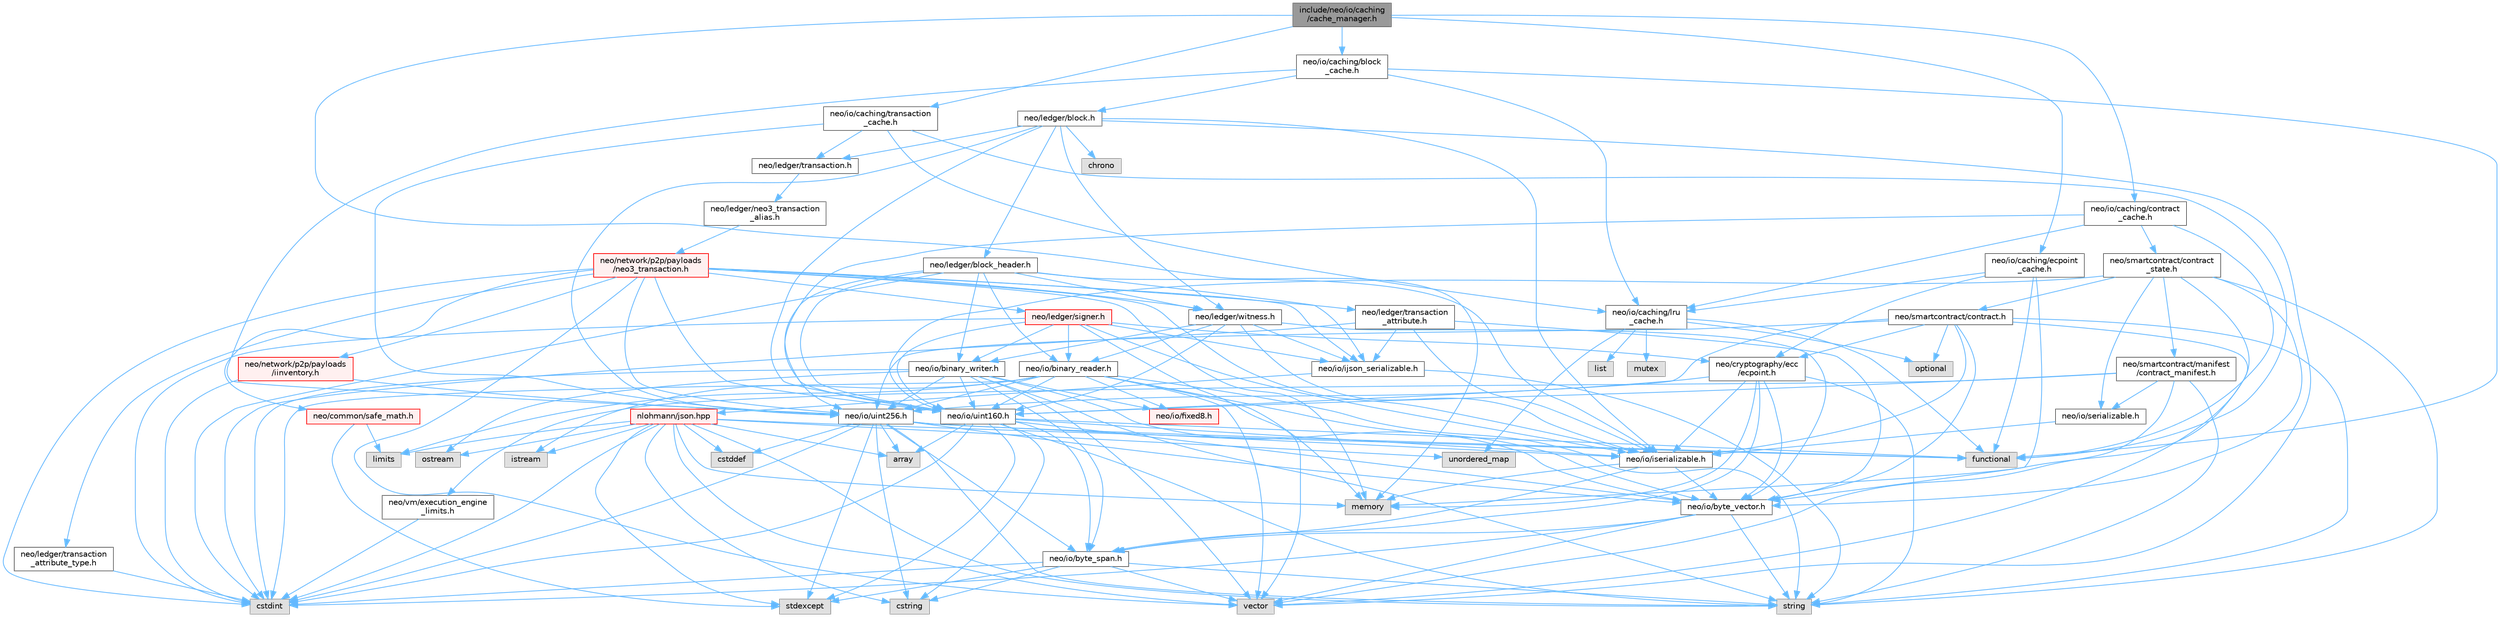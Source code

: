 digraph "include/neo/io/caching/cache_manager.h"
{
 // LATEX_PDF_SIZE
  bgcolor="transparent";
  edge [fontname=Helvetica,fontsize=10,labelfontname=Helvetica,labelfontsize=10];
  node [fontname=Helvetica,fontsize=10,shape=box,height=0.2,width=0.4];
  Node1 [id="Node000001",label="include/neo/io/caching\l/cache_manager.h",height=0.2,width=0.4,color="gray40", fillcolor="grey60", style="filled", fontcolor="black",tooltip=" "];
  Node1 -> Node2 [id="edge1_Node000001_Node000002",color="steelblue1",style="solid",tooltip=" "];
  Node2 [id="Node000002",label="neo/io/caching/block\l_cache.h",height=0.2,width=0.4,color="grey40", fillcolor="white", style="filled",URL="$block__cache_8h.html",tooltip=" "];
  Node2 -> Node3 [id="edge2_Node000002_Node000003",color="steelblue1",style="solid",tooltip=" "];
  Node3 [id="Node000003",label="neo/io/caching/lru\l_cache.h",height=0.2,width=0.4,color="grey40", fillcolor="white", style="filled",URL="$caching_2lru__cache_8h.html",tooltip=" "];
  Node3 -> Node4 [id="edge3_Node000003_Node000004",color="steelblue1",style="solid",tooltip=" "];
  Node4 [id="Node000004",label="functional",height=0.2,width=0.4,color="grey60", fillcolor="#E0E0E0", style="filled",tooltip=" "];
  Node3 -> Node5 [id="edge4_Node000003_Node000005",color="steelblue1",style="solid",tooltip=" "];
  Node5 [id="Node000005",label="list",height=0.2,width=0.4,color="grey60", fillcolor="#E0E0E0", style="filled",tooltip=" "];
  Node3 -> Node6 [id="edge5_Node000003_Node000006",color="steelblue1",style="solid",tooltip=" "];
  Node6 [id="Node000006",label="mutex",height=0.2,width=0.4,color="grey60", fillcolor="#E0E0E0", style="filled",tooltip=" "];
  Node3 -> Node7 [id="edge6_Node000003_Node000007",color="steelblue1",style="solid",tooltip=" "];
  Node7 [id="Node000007",label="optional",height=0.2,width=0.4,color="grey60", fillcolor="#E0E0E0", style="filled",tooltip=" "];
  Node3 -> Node8 [id="edge7_Node000003_Node000008",color="steelblue1",style="solid",tooltip=" "];
  Node8 [id="Node000008",label="unordered_map",height=0.2,width=0.4,color="grey60", fillcolor="#E0E0E0", style="filled",tooltip=" "];
  Node2 -> Node9 [id="edge8_Node000002_Node000009",color="steelblue1",style="solid",tooltip=" "];
  Node9 [id="Node000009",label="neo/io/uint256.h",height=0.2,width=0.4,color="grey40", fillcolor="white", style="filled",URL="$uint256_8h.html",tooltip=" "];
  Node9 -> Node10 [id="edge9_Node000009_Node000010",color="steelblue1",style="solid",tooltip=" "];
  Node10 [id="Node000010",label="neo/io/byte_span.h",height=0.2,width=0.4,color="grey40", fillcolor="white", style="filled",URL="$io_2byte__span_8h.html",tooltip=" "];
  Node10 -> Node11 [id="edge10_Node000010_Node000011",color="steelblue1",style="solid",tooltip=" "];
  Node11 [id="Node000011",label="cstdint",height=0.2,width=0.4,color="grey60", fillcolor="#E0E0E0", style="filled",tooltip=" "];
  Node10 -> Node12 [id="edge11_Node000010_Node000012",color="steelblue1",style="solid",tooltip=" "];
  Node12 [id="Node000012",label="cstring",height=0.2,width=0.4,color="grey60", fillcolor="#E0E0E0", style="filled",tooltip=" "];
  Node10 -> Node13 [id="edge12_Node000010_Node000013",color="steelblue1",style="solid",tooltip=" "];
  Node13 [id="Node000013",label="stdexcept",height=0.2,width=0.4,color="grey60", fillcolor="#E0E0E0", style="filled",tooltip=" "];
  Node10 -> Node14 [id="edge13_Node000010_Node000014",color="steelblue1",style="solid",tooltip=" "];
  Node14 [id="Node000014",label="string",height=0.2,width=0.4,color="grey60", fillcolor="#E0E0E0", style="filled",tooltip=" "];
  Node10 -> Node15 [id="edge14_Node000010_Node000015",color="steelblue1",style="solid",tooltip=" "];
  Node15 [id="Node000015",label="vector",height=0.2,width=0.4,color="grey60", fillcolor="#E0E0E0", style="filled",tooltip=" "];
  Node9 -> Node16 [id="edge15_Node000009_Node000016",color="steelblue1",style="solid",tooltip=" "];
  Node16 [id="Node000016",label="neo/io/byte_vector.h",height=0.2,width=0.4,color="grey40", fillcolor="white", style="filled",URL="$io_2byte__vector_8h.html",tooltip=" "];
  Node16 -> Node10 [id="edge16_Node000016_Node000010",color="steelblue1",style="solid",tooltip=" "];
  Node16 -> Node11 [id="edge17_Node000016_Node000011",color="steelblue1",style="solid",tooltip=" "];
  Node16 -> Node14 [id="edge18_Node000016_Node000014",color="steelblue1",style="solid",tooltip=" "];
  Node16 -> Node15 [id="edge19_Node000016_Node000015",color="steelblue1",style="solid",tooltip=" "];
  Node9 -> Node17 [id="edge20_Node000009_Node000017",color="steelblue1",style="solid",tooltip=" "];
  Node17 [id="Node000017",label="neo/io/iserializable.h",height=0.2,width=0.4,color="grey40", fillcolor="white", style="filled",URL="$iserializable_8h.html",tooltip=" "];
  Node17 -> Node10 [id="edge21_Node000017_Node000010",color="steelblue1",style="solid",tooltip=" "];
  Node17 -> Node16 [id="edge22_Node000017_Node000016",color="steelblue1",style="solid",tooltip=" "];
  Node17 -> Node18 [id="edge23_Node000017_Node000018",color="steelblue1",style="solid",tooltip=" "];
  Node18 [id="Node000018",label="memory",height=0.2,width=0.4,color="grey60", fillcolor="#E0E0E0", style="filled",tooltip=" "];
  Node9 -> Node19 [id="edge24_Node000009_Node000019",color="steelblue1",style="solid",tooltip=" "];
  Node19 [id="Node000019",label="array",height=0.2,width=0.4,color="grey60", fillcolor="#E0E0E0", style="filled",tooltip=" "];
  Node9 -> Node20 [id="edge25_Node000009_Node000020",color="steelblue1",style="solid",tooltip=" "];
  Node20 [id="Node000020",label="cstddef",height=0.2,width=0.4,color="grey60", fillcolor="#E0E0E0", style="filled",tooltip=" "];
  Node9 -> Node11 [id="edge26_Node000009_Node000011",color="steelblue1",style="solid",tooltip=" "];
  Node9 -> Node12 [id="edge27_Node000009_Node000012",color="steelblue1",style="solid",tooltip=" "];
  Node9 -> Node4 [id="edge28_Node000009_Node000004",color="steelblue1",style="solid",tooltip=" "];
  Node9 -> Node13 [id="edge29_Node000009_Node000013",color="steelblue1",style="solid",tooltip=" "];
  Node9 -> Node14 [id="edge30_Node000009_Node000014",color="steelblue1",style="solid",tooltip=" "];
  Node2 -> Node21 [id="edge31_Node000002_Node000021",color="steelblue1",style="solid",tooltip=" "];
  Node21 [id="Node000021",label="neo/ledger/block.h",height=0.2,width=0.4,color="grey40", fillcolor="white", style="filled",URL="$ledger_2block_8h.html",tooltip=" "];
  Node21 -> Node17 [id="edge32_Node000021_Node000017",color="steelblue1",style="solid",tooltip=" "];
  Node21 -> Node22 [id="edge33_Node000021_Node000022",color="steelblue1",style="solid",tooltip=" "];
  Node22 [id="Node000022",label="neo/io/uint160.h",height=0.2,width=0.4,color="grey40", fillcolor="white", style="filled",URL="$uint160_8h.html",tooltip=" "];
  Node22 -> Node10 [id="edge34_Node000022_Node000010",color="steelblue1",style="solid",tooltip=" "];
  Node22 -> Node16 [id="edge35_Node000022_Node000016",color="steelblue1",style="solid",tooltip=" "];
  Node22 -> Node17 [id="edge36_Node000022_Node000017",color="steelblue1",style="solid",tooltip=" "];
  Node22 -> Node19 [id="edge37_Node000022_Node000019",color="steelblue1",style="solid",tooltip=" "];
  Node22 -> Node11 [id="edge38_Node000022_Node000011",color="steelblue1",style="solid",tooltip=" "];
  Node22 -> Node12 [id="edge39_Node000022_Node000012",color="steelblue1",style="solid",tooltip=" "];
  Node22 -> Node4 [id="edge40_Node000022_Node000004",color="steelblue1",style="solid",tooltip=" "];
  Node22 -> Node13 [id="edge41_Node000022_Node000013",color="steelblue1",style="solid",tooltip=" "];
  Node22 -> Node14 [id="edge42_Node000022_Node000014",color="steelblue1",style="solid",tooltip=" "];
  Node21 -> Node9 [id="edge43_Node000021_Node000009",color="steelblue1",style="solid",tooltip=" "];
  Node21 -> Node23 [id="edge44_Node000021_Node000023",color="steelblue1",style="solid",tooltip=" "];
  Node23 [id="Node000023",label="neo/ledger/block_header.h",height=0.2,width=0.4,color="grey40", fillcolor="white", style="filled",URL="$block__header_8h.html",tooltip=" "];
  Node23 -> Node24 [id="edge45_Node000023_Node000024",color="steelblue1",style="solid",tooltip=" "];
  Node24 [id="Node000024",label="neo/io/binary_reader.h",height=0.2,width=0.4,color="grey40", fillcolor="white", style="filled",URL="$binary__reader_8h.html",tooltip=" "];
  Node24 -> Node16 [id="edge46_Node000024_Node000016",color="steelblue1",style="solid",tooltip=" "];
  Node24 -> Node25 [id="edge47_Node000024_Node000025",color="steelblue1",style="solid",tooltip=" "];
  Node25 [id="Node000025",label="neo/io/fixed8.h",height=0.2,width=0.4,color="red", fillcolor="#FFF0F0", style="filled",URL="$io_2fixed8_8h.html",tooltip=" "];
  Node24 -> Node22 [id="edge48_Node000024_Node000022",color="steelblue1",style="solid",tooltip=" "];
  Node24 -> Node9 [id="edge49_Node000024_Node000009",color="steelblue1",style="solid",tooltip=" "];
  Node24 -> Node11 [id="edge50_Node000024_Node000011",color="steelblue1",style="solid",tooltip=" "];
  Node24 -> Node28 [id="edge51_Node000024_Node000028",color="steelblue1",style="solid",tooltip=" "];
  Node28 [id="Node000028",label="istream",height=0.2,width=0.4,color="grey60", fillcolor="#E0E0E0", style="filled",tooltip=" "];
  Node24 -> Node27 [id="edge52_Node000024_Node000027",color="steelblue1",style="solid",tooltip=" "];
  Node27 [id="Node000027",label="limits",height=0.2,width=0.4,color="grey60", fillcolor="#E0E0E0", style="filled",tooltip=" "];
  Node24 -> Node18 [id="edge53_Node000024_Node000018",color="steelblue1",style="solid",tooltip=" "];
  Node24 -> Node14 [id="edge54_Node000024_Node000014",color="steelblue1",style="solid",tooltip=" "];
  Node24 -> Node15 [id="edge55_Node000024_Node000015",color="steelblue1",style="solid",tooltip=" "];
  Node23 -> Node29 [id="edge56_Node000023_Node000029",color="steelblue1",style="solid",tooltip=" "];
  Node29 [id="Node000029",label="neo/io/binary_writer.h",height=0.2,width=0.4,color="grey40", fillcolor="white", style="filled",URL="$binary__writer_8h.html",tooltip=" "];
  Node29 -> Node10 [id="edge57_Node000029_Node000010",color="steelblue1",style="solid",tooltip=" "];
  Node29 -> Node16 [id="edge58_Node000029_Node000016",color="steelblue1",style="solid",tooltip=" "];
  Node29 -> Node25 [id="edge59_Node000029_Node000025",color="steelblue1",style="solid",tooltip=" "];
  Node29 -> Node22 [id="edge60_Node000029_Node000022",color="steelblue1",style="solid",tooltip=" "];
  Node29 -> Node9 [id="edge61_Node000029_Node000009",color="steelblue1",style="solid",tooltip=" "];
  Node29 -> Node11 [id="edge62_Node000029_Node000011",color="steelblue1",style="solid",tooltip=" "];
  Node29 -> Node30 [id="edge63_Node000029_Node000030",color="steelblue1",style="solid",tooltip=" "];
  Node30 [id="Node000030",label="ostream",height=0.2,width=0.4,color="grey60", fillcolor="#E0E0E0", style="filled",tooltip=" "];
  Node29 -> Node14 [id="edge64_Node000029_Node000014",color="steelblue1",style="solid",tooltip=" "];
  Node29 -> Node15 [id="edge65_Node000029_Node000015",color="steelblue1",style="solid",tooltip=" "];
  Node23 -> Node31 [id="edge66_Node000023_Node000031",color="steelblue1",style="solid",tooltip=" "];
  Node31 [id="Node000031",label="neo/io/ijson_serializable.h",height=0.2,width=0.4,color="grey40", fillcolor="white", style="filled",URL="$ijson__serializable_8h.html",tooltip=" "];
  Node31 -> Node32 [id="edge67_Node000031_Node000032",color="steelblue1",style="solid",tooltip=" "];
  Node32 [id="Node000032",label="nlohmann/json.hpp",height=0.2,width=0.4,color="red", fillcolor="#FFF0F0", style="filled",URL="$json_8hpp.html",tooltip=" "];
  Node32 -> Node20 [id="edge68_Node000032_Node000020",color="steelblue1",style="solid",tooltip=" "];
  Node32 -> Node4 [id="edge69_Node000032_Node000004",color="steelblue1",style="solid",tooltip=" "];
  Node32 -> Node18 [id="edge70_Node000032_Node000018",color="steelblue1",style="solid",tooltip=" "];
  Node32 -> Node14 [id="edge71_Node000032_Node000014",color="steelblue1",style="solid",tooltip=" "];
  Node32 -> Node15 [id="edge72_Node000032_Node000015",color="steelblue1",style="solid",tooltip=" "];
  Node32 -> Node19 [id="edge73_Node000032_Node000019",color="steelblue1",style="solid",tooltip=" "];
  Node32 -> Node8 [id="edge74_Node000032_Node000008",color="steelblue1",style="solid",tooltip=" "];
  Node32 -> Node13 [id="edge75_Node000032_Node000013",color="steelblue1",style="solid",tooltip=" "];
  Node32 -> Node11 [id="edge76_Node000032_Node000011",color="steelblue1",style="solid",tooltip=" "];
  Node32 -> Node27 [id="edge77_Node000032_Node000027",color="steelblue1",style="solid",tooltip=" "];
  Node32 -> Node12 [id="edge78_Node000032_Node000012",color="steelblue1",style="solid",tooltip=" "];
  Node32 -> Node28 [id="edge79_Node000032_Node000028",color="steelblue1",style="solid",tooltip=" "];
  Node32 -> Node30 [id="edge80_Node000032_Node000030",color="steelblue1",style="solid",tooltip=" "];
  Node31 -> Node14 [id="edge81_Node000031_Node000014",color="steelblue1",style="solid",tooltip=" "];
  Node23 -> Node17 [id="edge82_Node000023_Node000017",color="steelblue1",style="solid",tooltip=" "];
  Node23 -> Node22 [id="edge83_Node000023_Node000022",color="steelblue1",style="solid",tooltip=" "];
  Node23 -> Node9 [id="edge84_Node000023_Node000009",color="steelblue1",style="solid",tooltip=" "];
  Node23 -> Node54 [id="edge85_Node000023_Node000054",color="steelblue1",style="solid",tooltip=" "];
  Node54 [id="Node000054",label="neo/ledger/witness.h",height=0.2,width=0.4,color="grey40", fillcolor="white", style="filled",URL="$ledger_2witness_8h.html",tooltip=" "];
  Node54 -> Node24 [id="edge86_Node000054_Node000024",color="steelblue1",style="solid",tooltip=" "];
  Node54 -> Node29 [id="edge87_Node000054_Node000029",color="steelblue1",style="solid",tooltip=" "];
  Node54 -> Node16 [id="edge88_Node000054_Node000016",color="steelblue1",style="solid",tooltip=" "];
  Node54 -> Node31 [id="edge89_Node000054_Node000031",color="steelblue1",style="solid",tooltip=" "];
  Node54 -> Node17 [id="edge90_Node000054_Node000017",color="steelblue1",style="solid",tooltip=" "];
  Node54 -> Node22 [id="edge91_Node000054_Node000022",color="steelblue1",style="solid",tooltip=" "];
  Node23 -> Node11 [id="edge92_Node000023_Node000011",color="steelblue1",style="solid",tooltip=" "];
  Node21 -> Node55 [id="edge93_Node000021_Node000055",color="steelblue1",style="solid",tooltip=" "];
  Node55 [id="Node000055",label="neo/ledger/transaction.h",height=0.2,width=0.4,color="grey40", fillcolor="white", style="filled",URL="$ledger_2transaction_8h.html",tooltip=" "];
  Node55 -> Node56 [id="edge94_Node000055_Node000056",color="steelblue1",style="solid",tooltip=" "];
  Node56 [id="Node000056",label="neo/ledger/neo3_transaction\l_alias.h",height=0.2,width=0.4,color="grey40", fillcolor="white", style="filled",URL="$neo3__transaction__alias_8h.html",tooltip=" "];
  Node56 -> Node57 [id="edge95_Node000056_Node000057",color="steelblue1",style="solid",tooltip=" "];
  Node57 [id="Node000057",label="neo/network/p2p/payloads\l/neo3_transaction.h",height=0.2,width=0.4,color="red", fillcolor="#FFF0F0", style="filled",URL="$neo3__transaction_8h.html",tooltip=" "];
  Node57 -> Node58 [id="edge96_Node000057_Node000058",color="steelblue1",style="solid",tooltip=" "];
  Node58 [id="Node000058",label="neo/common/safe_math.h",height=0.2,width=0.4,color="red", fillcolor="#FFF0F0", style="filled",URL="$safe__math_8h.html",tooltip=" "];
  Node58 -> Node27 [id="edge97_Node000058_Node000027",color="steelblue1",style="solid",tooltip=" "];
  Node58 -> Node13 [id="edge98_Node000058_Node000013",color="steelblue1",style="solid",tooltip=" "];
  Node57 -> Node31 [id="edge99_Node000057_Node000031",color="steelblue1",style="solid",tooltip=" "];
  Node57 -> Node17 [id="edge100_Node000057_Node000017",color="steelblue1",style="solid",tooltip=" "];
  Node57 -> Node22 [id="edge101_Node000057_Node000022",color="steelblue1",style="solid",tooltip=" "];
  Node57 -> Node9 [id="edge102_Node000057_Node000009",color="steelblue1",style="solid",tooltip=" "];
  Node57 -> Node59 [id="edge103_Node000057_Node000059",color="steelblue1",style="solid",tooltip=" "];
  Node59 [id="Node000059",label="neo/ledger/signer.h",height=0.2,width=0.4,color="red", fillcolor="#FFF0F0", style="filled",URL="$signer_8h.html",tooltip=" "];
  Node59 -> Node60 [id="edge104_Node000059_Node000060",color="steelblue1",style="solid",tooltip=" "];
  Node60 [id="Node000060",label="neo/cryptography/ecc\l/ecpoint.h",height=0.2,width=0.4,color="grey40", fillcolor="white", style="filled",URL="$ecpoint_8h.html",tooltip=" "];
  Node60 -> Node10 [id="edge105_Node000060_Node000010",color="steelblue1",style="solid",tooltip=" "];
  Node60 -> Node16 [id="edge106_Node000060_Node000016",color="steelblue1",style="solid",tooltip=" "];
  Node60 -> Node17 [id="edge107_Node000060_Node000017",color="steelblue1",style="solid",tooltip=" "];
  Node60 -> Node9 [id="edge108_Node000060_Node000009",color="steelblue1",style="solid",tooltip=" "];
  Node60 -> Node18 [id="edge109_Node000060_Node000018",color="steelblue1",style="solid",tooltip=" "];
  Node60 -> Node14 [id="edge110_Node000060_Node000014",color="steelblue1",style="solid",tooltip=" "];
  Node59 -> Node24 [id="edge111_Node000059_Node000024",color="steelblue1",style="solid",tooltip=" "];
  Node59 -> Node29 [id="edge112_Node000059_Node000029",color="steelblue1",style="solid",tooltip=" "];
  Node59 -> Node31 [id="edge113_Node000059_Node000031",color="steelblue1",style="solid",tooltip=" "];
  Node59 -> Node17 [id="edge114_Node000059_Node000017",color="steelblue1",style="solid",tooltip=" "];
  Node59 -> Node22 [id="edge115_Node000059_Node000022",color="steelblue1",style="solid",tooltip=" "];
  Node59 -> Node11 [id="edge116_Node000059_Node000011",color="steelblue1",style="solid",tooltip=" "];
  Node59 -> Node15 [id="edge117_Node000059_Node000015",color="steelblue1",style="solid",tooltip=" "];
  Node57 -> Node64 [id="edge118_Node000057_Node000064",color="steelblue1",style="solid",tooltip=" "];
  Node64 [id="Node000064",label="neo/ledger/transaction\l_attribute.h",height=0.2,width=0.4,color="grey40", fillcolor="white", style="filled",URL="$transaction__attribute_8h.html",tooltip=" "];
  Node64 -> Node16 [id="edge119_Node000064_Node000016",color="steelblue1",style="solid",tooltip=" "];
  Node64 -> Node31 [id="edge120_Node000064_Node000031",color="steelblue1",style="solid",tooltip=" "];
  Node64 -> Node17 [id="edge121_Node000064_Node000017",color="steelblue1",style="solid",tooltip=" "];
  Node64 -> Node11 [id="edge122_Node000064_Node000011",color="steelblue1",style="solid",tooltip=" "];
  Node57 -> Node65 [id="edge123_Node000057_Node000065",color="steelblue1",style="solid",tooltip=" "];
  Node65 [id="Node000065",label="neo/ledger/transaction\l_attribute_type.h",height=0.2,width=0.4,color="grey40", fillcolor="white", style="filled",URL="$transaction__attribute__type_8h.html",tooltip=" "];
  Node65 -> Node11 [id="edge124_Node000065_Node000011",color="steelblue1",style="solid",tooltip=" "];
  Node57 -> Node54 [id="edge125_Node000057_Node000054",color="steelblue1",style="solid",tooltip=" "];
  Node57 -> Node66 [id="edge126_Node000057_Node000066",color="steelblue1",style="solid",tooltip=" "];
  Node66 [id="Node000066",label="neo/network/p2p/payloads\l/iinventory.h",height=0.2,width=0.4,color="red", fillcolor="#FFF0F0", style="filled",URL="$payloads_2iinventory_8h.html",tooltip=" "];
  Node66 -> Node9 [id="edge127_Node000066_Node000009",color="steelblue1",style="solid",tooltip=" "];
  Node66 -> Node11 [id="edge128_Node000066_Node000011",color="steelblue1",style="solid",tooltip=" "];
  Node57 -> Node11 [id="edge129_Node000057_Node000011",color="steelblue1",style="solid",tooltip=" "];
  Node57 -> Node18 [id="edge130_Node000057_Node000018",color="steelblue1",style="solid",tooltip=" "];
  Node57 -> Node15 [id="edge131_Node000057_Node000015",color="steelblue1",style="solid",tooltip=" "];
  Node21 -> Node54 [id="edge132_Node000021_Node000054",color="steelblue1",style="solid",tooltip=" "];
  Node21 -> Node69 [id="edge133_Node000021_Node000069",color="steelblue1",style="solid",tooltip=" "];
  Node69 [id="Node000069",label="chrono",height=0.2,width=0.4,color="grey60", fillcolor="#E0E0E0", style="filled",tooltip=" "];
  Node21 -> Node15 [id="edge134_Node000021_Node000015",color="steelblue1",style="solid",tooltip=" "];
  Node2 -> Node4 [id="edge135_Node000002_Node000004",color="steelblue1",style="solid",tooltip=" "];
  Node1 -> Node70 [id="edge136_Node000001_Node000070",color="steelblue1",style="solid",tooltip=" "];
  Node70 [id="Node000070",label="neo/io/caching/contract\l_cache.h",height=0.2,width=0.4,color="grey40", fillcolor="white", style="filled",URL="$contract__cache_8h.html",tooltip=" "];
  Node70 -> Node3 [id="edge137_Node000070_Node000003",color="steelblue1",style="solid",tooltip=" "];
  Node70 -> Node22 [id="edge138_Node000070_Node000022",color="steelblue1",style="solid",tooltip=" "];
  Node70 -> Node71 [id="edge139_Node000070_Node000071",color="steelblue1",style="solid",tooltip=" "];
  Node71 [id="Node000071",label="neo/smartcontract/contract\l_state.h",height=0.2,width=0.4,color="grey40", fillcolor="white", style="filled",URL="$contract__state_8h.html",tooltip=" "];
  Node71 -> Node16 [id="edge140_Node000071_Node000016",color="steelblue1",style="solid",tooltip=" "];
  Node71 -> Node72 [id="edge141_Node000071_Node000072",color="steelblue1",style="solid",tooltip=" "];
  Node72 [id="Node000072",label="neo/io/serializable.h",height=0.2,width=0.4,color="grey40", fillcolor="white", style="filled",URL="$serializable_8h.html",tooltip=" "];
  Node72 -> Node17 [id="edge142_Node000072_Node000017",color="steelblue1",style="solid",tooltip=" "];
  Node71 -> Node22 [id="edge143_Node000071_Node000022",color="steelblue1",style="solid",tooltip=" "];
  Node71 -> Node73 [id="edge144_Node000071_Node000073",color="steelblue1",style="solid",tooltip=" "];
  Node73 [id="Node000073",label="neo/smartcontract/manifest\l/contract_manifest.h",height=0.2,width=0.4,color="grey40", fillcolor="white", style="filled",URL="$contract__manifest_8h.html",tooltip=" "];
  Node73 -> Node72 [id="edge145_Node000073_Node000072",color="steelblue1",style="solid",tooltip=" "];
  Node73 -> Node22 [id="edge146_Node000073_Node000022",color="steelblue1",style="solid",tooltip=" "];
  Node73 -> Node74 [id="edge147_Node000073_Node000074",color="steelblue1",style="solid",tooltip=" "];
  Node74 [id="Node000074",label="neo/vm/execution_engine\l_limits.h",height=0.2,width=0.4,color="grey40", fillcolor="white", style="filled",URL="$execution__engine__limits_8h.html",tooltip=" "];
  Node74 -> Node11 [id="edge148_Node000074_Node000011",color="steelblue1",style="solid",tooltip=" "];
  Node73 -> Node14 [id="edge149_Node000073_Node000014",color="steelblue1",style="solid",tooltip=" "];
  Node73 -> Node15 [id="edge150_Node000073_Node000015",color="steelblue1",style="solid",tooltip=" "];
  Node71 -> Node18 [id="edge151_Node000071_Node000018",color="steelblue1",style="solid",tooltip=" "];
  Node71 -> Node14 [id="edge152_Node000071_Node000014",color="steelblue1",style="solid",tooltip=" "];
  Node71 -> Node75 [id="edge153_Node000071_Node000075",color="steelblue1",style="solid",tooltip=" "];
  Node75 [id="Node000075",label="neo/smartcontract/contract.h",height=0.2,width=0.4,color="grey40", fillcolor="white", style="filled",URL="$contract_8h.html",tooltip=" "];
  Node75 -> Node60 [id="edge154_Node000075_Node000060",color="steelblue1",style="solid",tooltip=" "];
  Node75 -> Node16 [id="edge155_Node000075_Node000016",color="steelblue1",style="solid",tooltip=" "];
  Node75 -> Node17 [id="edge156_Node000075_Node000017",color="steelblue1",style="solid",tooltip=" "];
  Node75 -> Node22 [id="edge157_Node000075_Node000022",color="steelblue1",style="solid",tooltip=" "];
  Node75 -> Node9 [id="edge158_Node000075_Node000009",color="steelblue1",style="solid",tooltip=" "];
  Node75 -> Node7 [id="edge159_Node000075_Node000007",color="steelblue1",style="solid",tooltip=" "];
  Node75 -> Node14 [id="edge160_Node000075_Node000014",color="steelblue1",style="solid",tooltip=" "];
  Node75 -> Node15 [id="edge161_Node000075_Node000015",color="steelblue1",style="solid",tooltip=" "];
  Node70 -> Node4 [id="edge162_Node000070_Node000004",color="steelblue1",style="solid",tooltip=" "];
  Node1 -> Node76 [id="edge163_Node000001_Node000076",color="steelblue1",style="solid",tooltip=" "];
  Node76 [id="Node000076",label="neo/io/caching/ecpoint\l_cache.h",height=0.2,width=0.4,color="grey40", fillcolor="white", style="filled",URL="$ecpoint__cache_8h.html",tooltip=" "];
  Node76 -> Node60 [id="edge164_Node000076_Node000060",color="steelblue1",style="solid",tooltip=" "];
  Node76 -> Node16 [id="edge165_Node000076_Node000016",color="steelblue1",style="solid",tooltip=" "];
  Node76 -> Node3 [id="edge166_Node000076_Node000003",color="steelblue1",style="solid",tooltip=" "];
  Node76 -> Node4 [id="edge167_Node000076_Node000004",color="steelblue1",style="solid",tooltip=" "];
  Node1 -> Node77 [id="edge168_Node000001_Node000077",color="steelblue1",style="solid",tooltip=" "];
  Node77 [id="Node000077",label="neo/io/caching/transaction\l_cache.h",height=0.2,width=0.4,color="grey40", fillcolor="white", style="filled",URL="$transaction__cache_8h.html",tooltip=" "];
  Node77 -> Node3 [id="edge169_Node000077_Node000003",color="steelblue1",style="solid",tooltip=" "];
  Node77 -> Node9 [id="edge170_Node000077_Node000009",color="steelblue1",style="solid",tooltip=" "];
  Node77 -> Node55 [id="edge171_Node000077_Node000055",color="steelblue1",style="solid",tooltip=" "];
  Node77 -> Node4 [id="edge172_Node000077_Node000004",color="steelblue1",style="solid",tooltip=" "];
  Node1 -> Node18 [id="edge173_Node000001_Node000018",color="steelblue1",style="solid",tooltip=" "];
}
